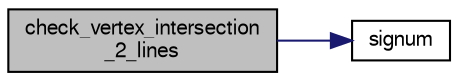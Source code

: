 digraph "check_vertex_intersection_2_lines"
{
  bgcolor="transparent";
  edge [fontname="FreeSans",fontsize="10",labelfontname="FreeSans",labelfontsize="10"];
  node [fontname="FreeSans",fontsize="10",shape=record];
  rankdir="LR";
  Node1 [label="check_vertex_intersection\l_2_lines",height=0.2,width=0.4,color="black", fillcolor="grey75", style="filled" fontcolor="black"];
  Node1 -> Node2 [color="midnightblue",fontsize="10",style="solid",fontname="FreeSans"];
  Node2 [label="signum",height=0.2,width=0.4,color="black",URL="$geometry__utilities_8c.html#a9bb06bb1bea73190de961869ae691403"];
}
